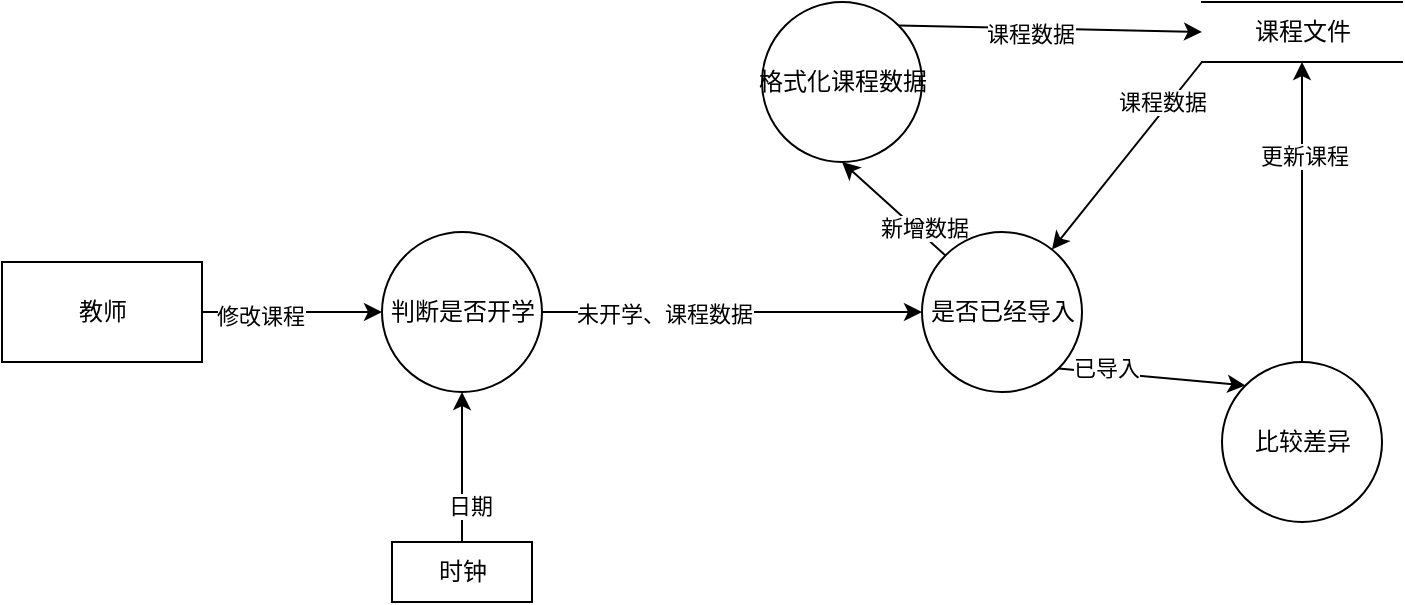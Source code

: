 <mxfile version="15.5.9" type="github">
  <diagram id="UZb4PtUwSVx8TrzM3j7W" name="第 1 页">
    <mxGraphModel dx="1865" dy="539" grid="1" gridSize="10" guides="1" tooltips="1" connect="1" arrows="1" fold="1" page="1" pageScale="1" pageWidth="827" pageHeight="1169" math="0" shadow="0">
      <root>
        <mxCell id="0" />
        <mxCell id="1" parent="0" />
        <mxCell id="ZepuH7rqCF3ZaQtj_VtV-2" style="rounded=0;orthogonalLoop=1;jettySize=auto;html=1;exitX=1;exitY=0.5;exitDx=0;exitDy=0;" edge="1" parent="1" source="ZepuH7rqCF3ZaQtj_VtV-1" target="ZepuH7rqCF3ZaQtj_VtV-18">
          <mxGeometry relative="1" as="geometry">
            <mxPoint x="320" y="255" as="targetPoint" />
          </mxGeometry>
        </mxCell>
        <mxCell id="ZepuH7rqCF3ZaQtj_VtV-3" value="修改课程" style="edgeLabel;html=1;align=center;verticalAlign=middle;resizable=0;points=[];" vertex="1" connectable="0" parent="ZepuH7rqCF3ZaQtj_VtV-2">
          <mxGeometry x="-0.372" y="-2" relative="1" as="geometry">
            <mxPoint as="offset" />
          </mxGeometry>
        </mxCell>
        <mxCell id="ZepuH7rqCF3ZaQtj_VtV-1" value="教师" style="html=1;dashed=0;whitespace=wrap;" vertex="1" parent="1">
          <mxGeometry x="-100" y="230" width="100" height="50" as="geometry" />
        </mxCell>
        <mxCell id="ZepuH7rqCF3ZaQtj_VtV-6" style="rounded=0;orthogonalLoop=1;jettySize=auto;html=1;exitX=0;exitY=1;exitDx=0;exitDy=0;" edge="1" parent="1" source="ZepuH7rqCF3ZaQtj_VtV-4" target="ZepuH7rqCF3ZaQtj_VtV-5">
          <mxGeometry relative="1" as="geometry" />
        </mxCell>
        <mxCell id="ZepuH7rqCF3ZaQtj_VtV-7" value="课程数据" style="edgeLabel;html=1;align=center;verticalAlign=middle;resizable=0;points=[];" vertex="1" connectable="0" parent="ZepuH7rqCF3ZaQtj_VtV-6">
          <mxGeometry x="-0.532" y="-3" relative="1" as="geometry">
            <mxPoint as="offset" />
          </mxGeometry>
        </mxCell>
        <mxCell id="ZepuH7rqCF3ZaQtj_VtV-4" value="课程文件" style="html=1;dashed=0;whitespace=wrap;shape=partialRectangle;right=0;left=0;" vertex="1" parent="1">
          <mxGeometry x="500" y="100" width="100" height="30" as="geometry" />
        </mxCell>
        <mxCell id="ZepuH7rqCF3ZaQtj_VtV-8" style="edgeStyle=none;rounded=0;orthogonalLoop=1;jettySize=auto;html=1;exitX=1;exitY=1;exitDx=0;exitDy=0;entryX=0;entryY=0;entryDx=0;entryDy=0;" edge="1" parent="1" source="ZepuH7rqCF3ZaQtj_VtV-5" target="ZepuH7rqCF3ZaQtj_VtV-15">
          <mxGeometry relative="1" as="geometry">
            <mxPoint x="470" y="330" as="targetPoint" />
          </mxGeometry>
        </mxCell>
        <mxCell id="ZepuH7rqCF3ZaQtj_VtV-14" value="已导入" style="edgeLabel;html=1;align=center;verticalAlign=middle;resizable=0;points=[];" vertex="1" connectable="0" parent="ZepuH7rqCF3ZaQtj_VtV-8">
          <mxGeometry x="-0.507" y="3" relative="1" as="geometry">
            <mxPoint as="offset" />
          </mxGeometry>
        </mxCell>
        <mxCell id="ZepuH7rqCF3ZaQtj_VtV-9" style="edgeStyle=none;rounded=0;orthogonalLoop=1;jettySize=auto;html=1;exitX=0;exitY=0;exitDx=0;exitDy=0;entryX=0.5;entryY=1;entryDx=0;entryDy=0;" edge="1" parent="1" source="ZepuH7rqCF3ZaQtj_VtV-5" target="ZepuH7rqCF3ZaQtj_VtV-11">
          <mxGeometry relative="1" as="geometry">
            <mxPoint x="560" y="255" as="targetPoint" />
          </mxGeometry>
        </mxCell>
        <mxCell id="ZepuH7rqCF3ZaQtj_VtV-10" value="新增数据" style="edgeLabel;html=1;align=center;verticalAlign=middle;resizable=0;points=[];" vertex="1" connectable="0" parent="ZepuH7rqCF3ZaQtj_VtV-9">
          <mxGeometry x="-0.487" y="-3" relative="1" as="geometry">
            <mxPoint as="offset" />
          </mxGeometry>
        </mxCell>
        <mxCell id="ZepuH7rqCF3ZaQtj_VtV-5" value="是否已经导入" style="shape=ellipse;html=1;dashed=0;whitespace=wrap;aspect=fixed;perimeter=ellipsePerimeter;" vertex="1" parent="1">
          <mxGeometry x="360" y="215" width="80" height="80" as="geometry" />
        </mxCell>
        <mxCell id="ZepuH7rqCF3ZaQtj_VtV-12" style="edgeStyle=none;rounded=0;orthogonalLoop=1;jettySize=auto;html=1;exitX=1;exitY=0;exitDx=0;exitDy=0;entryX=0;entryY=0.5;entryDx=0;entryDy=0;" edge="1" parent="1" source="ZepuH7rqCF3ZaQtj_VtV-11" target="ZepuH7rqCF3ZaQtj_VtV-4">
          <mxGeometry relative="1" as="geometry" />
        </mxCell>
        <mxCell id="ZepuH7rqCF3ZaQtj_VtV-13" value="课程数据" style="edgeLabel;html=1;align=center;verticalAlign=middle;resizable=0;points=[];" vertex="1" connectable="0" parent="ZepuH7rqCF3ZaQtj_VtV-12">
          <mxGeometry x="-0.136" y="-3" relative="1" as="geometry">
            <mxPoint as="offset" />
          </mxGeometry>
        </mxCell>
        <mxCell id="ZepuH7rqCF3ZaQtj_VtV-11" value="格式化课程数据" style="shape=ellipse;html=1;dashed=0;whitespace=wrap;aspect=fixed;perimeter=ellipsePerimeter;" vertex="1" parent="1">
          <mxGeometry x="280" y="100" width="80" height="80" as="geometry" />
        </mxCell>
        <mxCell id="ZepuH7rqCF3ZaQtj_VtV-16" style="edgeStyle=none;rounded=0;orthogonalLoop=1;jettySize=auto;html=1;exitX=0.5;exitY=0;exitDx=0;exitDy=0;entryX=0.5;entryY=1;entryDx=0;entryDy=0;" edge="1" parent="1" source="ZepuH7rqCF3ZaQtj_VtV-15" target="ZepuH7rqCF3ZaQtj_VtV-4">
          <mxGeometry relative="1" as="geometry" />
        </mxCell>
        <mxCell id="ZepuH7rqCF3ZaQtj_VtV-17" value="更新课程" style="edgeLabel;html=1;align=center;verticalAlign=middle;resizable=0;points=[];" vertex="1" connectable="0" parent="ZepuH7rqCF3ZaQtj_VtV-16">
          <mxGeometry x="0.376" y="-1" relative="1" as="geometry">
            <mxPoint as="offset" />
          </mxGeometry>
        </mxCell>
        <mxCell id="ZepuH7rqCF3ZaQtj_VtV-15" value="比较差异" style="shape=ellipse;html=1;dashed=0;whitespace=wrap;aspect=fixed;perimeter=ellipsePerimeter;" vertex="1" parent="1">
          <mxGeometry x="510" y="280" width="80" height="80" as="geometry" />
        </mxCell>
        <mxCell id="ZepuH7rqCF3ZaQtj_VtV-22" style="edgeStyle=none;rounded=0;orthogonalLoop=1;jettySize=auto;html=1;exitX=1;exitY=0.5;exitDx=0;exitDy=0;" edge="1" parent="1" source="ZepuH7rqCF3ZaQtj_VtV-18" target="ZepuH7rqCF3ZaQtj_VtV-5">
          <mxGeometry relative="1" as="geometry" />
        </mxCell>
        <mxCell id="ZepuH7rqCF3ZaQtj_VtV-23" value="未开学、课程数据" style="edgeLabel;html=1;align=center;verticalAlign=middle;resizable=0;points=[];" vertex="1" connectable="0" parent="ZepuH7rqCF3ZaQtj_VtV-22">
          <mxGeometry x="-0.36" y="-1" relative="1" as="geometry">
            <mxPoint as="offset" />
          </mxGeometry>
        </mxCell>
        <mxCell id="ZepuH7rqCF3ZaQtj_VtV-18" value="判断是否开学&lt;br&gt;" style="shape=ellipse;html=1;dashed=0;whitespace=wrap;aspect=fixed;perimeter=ellipsePerimeter;" vertex="1" parent="1">
          <mxGeometry x="90" y="215" width="80" height="80" as="geometry" />
        </mxCell>
        <mxCell id="ZepuH7rqCF3ZaQtj_VtV-20" style="edgeStyle=none;rounded=0;orthogonalLoop=1;jettySize=auto;html=1;exitX=0.5;exitY=0;exitDx=0;exitDy=0;" edge="1" parent="1" source="ZepuH7rqCF3ZaQtj_VtV-19" target="ZepuH7rqCF3ZaQtj_VtV-18">
          <mxGeometry relative="1" as="geometry" />
        </mxCell>
        <mxCell id="ZepuH7rqCF3ZaQtj_VtV-21" value="日期" style="edgeLabel;html=1;align=center;verticalAlign=middle;resizable=0;points=[];" vertex="1" connectable="0" parent="ZepuH7rqCF3ZaQtj_VtV-20">
          <mxGeometry x="-0.52" y="-4" relative="1" as="geometry">
            <mxPoint as="offset" />
          </mxGeometry>
        </mxCell>
        <mxCell id="ZepuH7rqCF3ZaQtj_VtV-19" value="时钟" style="html=1;dashed=0;whitespace=wrap;" vertex="1" parent="1">
          <mxGeometry x="95" y="370" width="70" height="30" as="geometry" />
        </mxCell>
      </root>
    </mxGraphModel>
  </diagram>
</mxfile>
